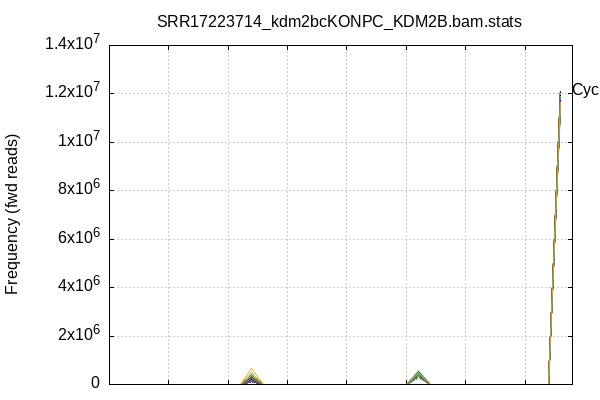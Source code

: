 
            set terminal png size 600,400 truecolor
            set output "SRR17223714_kdm2bcKONPC_KDM2B_stats/quals3.png"
            set grid xtics ytics y2tics back lc rgb "#cccccc"
            set multiplot
            
            set title "SRR17223714_kdm2bcKONPC_KDM2B.bam.stats" noenhanced
            set ylabel "Frequency (fwd reads)"
            set label "Cycle 6" at 38+1,12110121
            unset xlabel
            set xrange [0:39]
            set format x ""
            plot '-' using 1:2:3 with lines linecolor variable title ''
        1	0	1
2	0	1
3	0	1
4	0	1
5	0	1
6	0	1
7	0	1
8	0	1
9	0	1
10	0	1
11	0	1
12	248673	1
13	0	1
14	0	1
15	0	1
16	0	1
17	0	1
18	0	1
19	0	1
20	0	1
21	0	1
22	0	1
23	0	1
24	0	1
25	0	1
26	361104	1
27	0	1
28	0	1
29	0	1
30	0	1
31	0	1
32	0	1
33	0	1
34	0	1
35	0	1
36	0	1
37	0	1
38	11891565	1

1	0	2
2	0	2
3	2718	2
4	0	2
5	0	2
6	0	2
7	0	2
8	0	2
9	0	2
10	0	2
11	0	2
12	184450	2
13	0	2
14	0	2
15	0	2
16	0	2
17	0	2
18	0	2
19	0	2
20	0	2
21	0	2
22	0	2
23	0	2
24	0	2
25	0	2
26	344583	2
27	0	2
28	0	2
29	0	2
30	0	2
31	0	2
32	0	2
33	0	2
34	0	2
35	0	2
36	0	2
37	0	2
38	11969591	2

1	0	3
2	0	3
3	303	3
4	0	3
5	0	3
6	0	3
7	0	3
8	0	3
9	0	3
10	0	3
11	0	3
12	150950	3
13	0	3
14	0	3
15	0	3
16	0	3
17	0	3
18	0	3
19	0	3
20	0	3
21	0	3
22	0	3
23	0	3
24	0	3
25	0	3
26	314269	3
27	0	3
28	0	3
29	0	3
30	0	3
31	0	3
32	0	3
33	0	3
34	0	3
35	0	3
36	0	3
37	0	3
38	12035820	3

1	0	4
2	0	4
3	0	4
4	0	4
5	0	4
6	0	4
7	0	4
8	0	4
9	0	4
10	0	4
11	0	4
12	127390	4
13	0	4
14	0	4
15	0	4
16	0	4
17	0	4
18	0	4
19	0	4
20	0	4
21	0	4
22	0	4
23	0	4
24	0	4
25	0	4
26	292270	4
27	0	4
28	0	4
29	0	4
30	0	4
31	0	4
32	0	4
33	0	4
34	0	4
35	0	4
36	0	4
37	0	4
38	12081682	4

1	0	5
2	0	5
3	0	5
4	0	5
5	0	5
6	0	5
7	0	5
8	0	5
9	0	5
10	0	5
11	0	5
12	119816	5
13	0	5
14	0	5
15	0	5
16	0	5
17	0	5
18	0	5
19	0	5
20	0	5
21	0	5
22	0	5
23	0	5
24	0	5
25	0	5
26	284932	5
27	0	5
28	0	5
29	0	5
30	0	5
31	0	5
32	0	5
33	0	5
34	0	5
35	0	5
36	0	5
37	0	5
38	12096594	5

1	0	6
2	0	6
3	0	6
4	0	6
5	0	6
6	0	6
7	0	6
8	0	6
9	0	6
10	0	6
11	0	6
12	113065	6
13	0	6
14	0	6
15	0	6
16	0	6
17	0	6
18	0	6
19	0	6
20	0	6
21	0	6
22	0	6
23	0	6
24	0	6
25	0	6
26	278156	6
27	0	6
28	0	6
29	0	6
30	0	6
31	0	6
32	0	6
33	0	6
34	0	6
35	0	6
36	0	6
37	0	6
38	12110121	6

1	0	7
2	0	7
3	0	7
4	0	7
5	0	7
6	0	7
7	0	7
8	0	7
9	0	7
10	0	7
11	0	7
12	114398	7
13	0	7
14	0	7
15	0	7
16	0	7
17	0	7
18	0	7
19	0	7
20	0	7
21	0	7
22	0	7
23	0	7
24	0	7
25	0	7
26	289506	7
27	0	7
28	0	7
29	0	7
30	0	7
31	0	7
32	0	7
33	0	7
34	0	7
35	0	7
36	0	7
37	0	7
38	12097438	7

1	0	8
2	0	8
3	0	8
4	0	8
5	0	8
6	0	8
7	0	8
8	0	8
9	0	8
10	0	8
11	0	8
12	109638	8
13	0	8
14	0	8
15	0	8
16	0	8
17	0	8
18	0	8
19	0	8
20	0	8
21	0	8
22	0	8
23	0	8
24	0	8
25	0	8
26	285249	8
27	0	8
28	0	8
29	0	8
30	0	8
31	0	8
32	0	8
33	0	8
34	0	8
35	0	8
36	0	8
37	0	8
38	12106455	8

1	0	9
2	0	9
3	0	9
4	0	9
5	0	9
6	0	9
7	0	9
8	0	9
9	0	9
10	0	9
11	0	9
12	110765	9
13	0	9
14	0	9
15	0	9
16	0	9
17	0	9
18	0	9
19	0	9
20	0	9
21	0	9
22	0	9
23	0	9
24	0	9
25	0	9
26	285523	9
27	0	9
28	0	9
29	0	9
30	0	9
31	0	9
32	0	9
33	0	9
34	0	9
35	0	9
36	0	9
37	0	9
38	12105054	9

1	0	10
2	0	10
3	0	10
4	0	10
5	0	10
6	0	10
7	0	10
8	0	10
9	0	10
10	0	10
11	0	10
12	111445	10
13	0	10
14	0	10
15	0	10
16	0	10
17	0	10
18	0	10
19	0	10
20	0	10
21	0	10
22	0	10
23	0	10
24	0	10
25	0	10
26	297419	10
27	0	10
28	0	10
29	0	10
30	0	10
31	0	10
32	0	10
33	0	10
34	0	10
35	0	10
36	0	10
37	0	10
38	12092478	10

1	0	11
2	0	11
3	218	11
4	0	11
5	0	11
6	0	11
7	0	11
8	0	11
9	0	11
10	0	11
11	0	11
12	114092	11
13	0	11
14	0	11
15	0	11
16	0	11
17	0	11
18	0	11
19	0	11
20	0	11
21	0	11
22	0	11
23	0	11
24	0	11
25	0	11
26	294197	11
27	0	11
28	0	11
29	0	11
30	0	11
31	0	11
32	0	11
33	0	11
34	0	11
35	0	11
36	0	11
37	0	11
38	12092835	11

1	0	12
2	0	12
3	0	12
4	0	12
5	0	12
6	0	12
7	0	12
8	0	12
9	0	12
10	0	12
11	0	12
12	112125	12
13	0	12
14	0	12
15	0	12
16	0	12
17	0	12
18	0	12
19	0	12
20	0	12
21	0	12
22	0	12
23	0	12
24	0	12
25	0	12
26	292421	12
27	0	12
28	0	12
29	0	12
30	0	12
31	0	12
32	0	12
33	0	12
34	0	12
35	0	12
36	0	12
37	0	12
38	12096796	12

1	0	13
2	0	13
3	140	13
4	0	13
5	0	13
6	0	13
7	0	13
8	0	13
9	0	13
10	0	13
11	0	13
12	112944	13
13	0	13
14	0	13
15	0	13
16	0	13
17	0	13
18	0	13
19	0	13
20	0	13
21	0	13
22	0	13
23	0	13
24	0	13
25	0	13
26	295823	13
27	0	13
28	0	13
29	0	13
30	0	13
31	0	13
32	0	13
33	0	13
34	0	13
35	0	13
36	0	13
37	0	13
38	12092435	13

1	0	14
2	0	14
3	0	14
4	0	14
5	0	14
6	0	14
7	0	14
8	0	14
9	0	14
10	0	14
11	0	14
12	114549	14
13	0	14
14	0	14
15	0	14
16	0	14
17	0	14
18	0	14
19	0	14
20	0	14
21	0	14
22	0	14
23	0	14
24	0	14
25	0	14
26	301454	14
27	0	14
28	0	14
29	0	14
30	0	14
31	0	14
32	0	14
33	0	14
34	0	14
35	0	14
36	0	14
37	0	14
38	12085339	14

1	0	15
2	0	15
3	0	15
4	0	15
5	0	15
6	0	15
7	0	15
8	0	15
9	0	15
10	0	15
11	0	15
12	114255	15
13	0	15
14	0	15
15	0	15
16	0	15
17	0	15
18	0	15
19	0	15
20	0	15
21	0	15
22	0	15
23	0	15
24	0	15
25	0	15
26	301313	15
27	0	15
28	0	15
29	0	15
30	0	15
31	0	15
32	0	15
33	0	15
34	0	15
35	0	15
36	0	15
37	0	15
38	12085774	15

1	0	16
2	0	16
3	0	16
4	0	16
5	0	16
6	0	16
7	0	16
8	0	16
9	0	16
10	0	16
11	0	16
12	114353	16
13	0	16
14	0	16
15	0	16
16	0	16
17	0	16
18	0	16
19	0	16
20	0	16
21	0	16
22	0	16
23	0	16
24	0	16
25	0	16
26	299379	16
27	0	16
28	0	16
29	0	16
30	0	16
31	0	16
32	0	16
33	0	16
34	0	16
35	0	16
36	0	16
37	0	16
38	12087610	16

1	0	17
2	0	17
3	0	17
4	0	17
5	0	17
6	0	17
7	0	17
8	0	17
9	0	17
10	0	17
11	0	17
12	117578	17
13	0	17
14	0	17
15	0	17
16	0	17
17	0	17
18	0	17
19	0	17
20	0	17
21	0	17
22	0	17
23	0	17
24	0	17
25	0	17
26	301694	17
27	0	17
28	0	17
29	0	17
30	0	17
31	0	17
32	0	17
33	0	17
34	0	17
35	0	17
36	0	17
37	0	17
38	12082070	17

1	0	18
2	0	18
3	0	18
4	0	18
5	0	18
6	0	18
7	0	18
8	0	18
9	0	18
10	0	18
11	0	18
12	118719	18
13	0	18
14	0	18
15	0	18
16	0	18
17	0	18
18	0	18
19	0	18
20	0	18
21	0	18
22	0	18
23	0	18
24	0	18
25	0	18
26	306153	18
27	0	18
28	0	18
29	0	18
30	0	18
31	0	18
32	0	18
33	0	18
34	0	18
35	0	18
36	0	18
37	0	18
38	12076470	18

1	0	19
2	0	19
3	0	19
4	0	19
5	0	19
6	0	19
7	0	19
8	0	19
9	0	19
10	0	19
11	0	19
12	118224	19
13	0	19
14	0	19
15	0	19
16	0	19
17	0	19
18	0	19
19	0	19
20	0	19
21	0	19
22	0	19
23	0	19
24	0	19
25	0	19
26	304058	19
27	0	19
28	0	19
29	0	19
30	0	19
31	0	19
32	0	19
33	0	19
34	0	19
35	0	19
36	0	19
37	0	19
38	12079060	19

1	0	20
2	0	20
3	0	20
4	0	20
5	0	20
6	0	20
7	0	20
8	0	20
9	0	20
10	0	20
11	0	20
12	126728	20
13	0	20
14	0	20
15	0	20
16	0	20
17	0	20
18	0	20
19	0	20
20	0	20
21	0	20
22	0	20
23	0	20
24	0	20
25	0	20
26	318677	20
27	0	20
28	0	20
29	0	20
30	0	20
31	0	20
32	0	20
33	0	20
34	0	20
35	0	20
36	0	20
37	0	20
38	12055937	20

1	0	21
2	0	21
3	0	21
4	0	21
5	0	21
6	0	21
7	0	21
8	0	21
9	0	21
10	0	21
11	0	21
12	121364	21
13	0	21
14	0	21
15	0	21
16	0	21
17	0	21
18	0	21
19	0	21
20	0	21
21	0	21
22	0	21
23	0	21
24	0	21
25	0	21
26	307402	21
27	0	21
28	0	21
29	0	21
30	0	21
31	0	21
32	0	21
33	0	21
34	0	21
35	0	21
36	0	21
37	0	21
38	12072576	21

1	0	22
2	0	22
3	0	22
4	0	22
5	0	22
6	0	22
7	0	22
8	0	22
9	0	22
10	0	22
11	0	22
12	127776	22
13	0	22
14	0	22
15	0	22
16	0	22
17	0	22
18	0	22
19	0	22
20	0	22
21	0	22
22	0	22
23	0	22
24	0	22
25	0	22
26	321160	22
27	0	22
28	0	22
29	0	22
30	0	22
31	0	22
32	0	22
33	0	22
34	0	22
35	0	22
36	0	22
37	0	22
38	12052406	22

1	0	23
2	0	23
3	0	23
4	0	23
5	0	23
6	0	23
7	0	23
8	0	23
9	0	23
10	0	23
11	0	23
12	127483	23
13	0	23
14	0	23
15	0	23
16	0	23
17	0	23
18	0	23
19	0	23
20	0	23
21	0	23
22	0	23
23	0	23
24	0	23
25	0	23
26	319034	23
27	0	23
28	0	23
29	0	23
30	0	23
31	0	23
32	0	23
33	0	23
34	0	23
35	0	23
36	0	23
37	0	23
38	12054825	23

1	0	24
2	0	24
3	0	24
4	0	24
5	0	24
6	0	24
7	0	24
8	0	24
9	0	24
10	0	24
11	0	24
12	132637	24
13	0	24
14	0	24
15	0	24
16	0	24
17	0	24
18	0	24
19	0	24
20	0	24
21	0	24
22	0	24
23	0	24
24	0	24
25	0	24
26	326739	24
27	0	24
28	0	24
29	0	24
30	0	24
31	0	24
32	0	24
33	0	24
34	0	24
35	0	24
36	0	24
37	0	24
38	12041966	24

1	0	25
2	0	25
3	0	25
4	0	25
5	0	25
6	0	25
7	0	25
8	0	25
9	0	25
10	0	25
11	0	25
12	136924	25
13	0	25
14	0	25
15	0	25
16	0	25
17	0	25
18	0	25
19	0	25
20	0	25
21	0	25
22	0	25
23	0	25
24	0	25
25	0	25
26	331984	25
27	0	25
28	0	25
29	0	25
30	0	25
31	0	25
32	0	25
33	0	25
34	0	25
35	0	25
36	0	25
37	0	25
38	12032434	25

1	0	26
2	0	26
3	0	26
4	0	26
5	0	26
6	0	26
7	0	26
8	0	26
9	0	26
10	0	26
11	0	26
12	151400	26
13	0	26
14	0	26
15	0	26
16	0	26
17	0	26
18	0	26
19	0	26
20	0	26
21	0	26
22	0	26
23	0	26
24	0	26
25	0	26
26	328867	26
27	0	26
28	0	26
29	0	26
30	0	26
31	0	26
32	0	26
33	0	26
34	0	26
35	0	26
36	0	26
37	0	26
38	12021075	26

1	0	27
2	0	27
3	0	27
4	0	27
5	0	27
6	0	27
7	0	27
8	0	27
9	0	27
10	0	27
11	0	27
12	154555	27
13	0	27
14	0	27
15	0	27
16	0	27
17	0	27
18	0	27
19	0	27
20	0	27
21	0	27
22	0	27
23	0	27
24	0	27
25	0	27
26	332394	27
27	0	27
28	0	27
29	0	27
30	0	27
31	0	27
32	0	27
33	0	27
34	0	27
35	0	27
36	0	27
37	0	27
38	12014393	27

1	0	28
2	0	28
3	0	28
4	0	28
5	0	28
6	0	28
7	0	28
8	0	28
9	0	28
10	0	28
11	0	28
12	154826	28
13	0	28
14	0	28
15	0	28
16	0	28
17	0	28
18	0	28
19	0	28
20	0	28
21	0	28
22	0	28
23	0	28
24	0	28
25	0	28
26	329053	28
27	0	28
28	0	28
29	0	28
30	0	28
31	0	28
32	0	28
33	0	28
34	0	28
35	0	28
36	0	28
37	0	28
38	12017463	28

1	0	29
2	0	29
3	0	29
4	0	29
5	0	29
6	0	29
7	0	29
8	0	29
9	0	29
10	0	29
11	0	29
12	159287	29
13	0	29
14	0	29
15	0	29
16	0	29
17	0	29
18	0	29
19	0	29
20	0	29
21	0	29
22	0	29
23	0	29
24	0	29
25	0	29
26	332170	29
27	0	29
28	0	29
29	0	29
30	0	29
31	0	29
32	0	29
33	0	29
34	0	29
35	0	29
36	0	29
37	0	29
38	12009885	29

1	0	30
2	0	30
3	0	30
4	0	30
5	0	30
6	0	30
7	0	30
8	0	30
9	0	30
10	0	30
11	0	30
12	166504	30
13	0	30
14	0	30
15	0	30
16	0	30
17	0	30
18	0	30
19	0	30
20	0	30
21	0	30
22	0	30
23	0	30
24	0	30
25	0	30
26	342030	30
27	0	30
28	0	30
29	0	30
30	0	30
31	0	30
32	0	30
33	0	30
34	0	30
35	0	30
36	0	30
37	0	30
38	11992808	30

1	0	31
2	0	31
3	0	31
4	0	31
5	0	31
6	0	31
7	0	31
8	0	31
9	0	31
10	0	31
11	0	31
12	166073	31
13	0	31
14	0	31
15	0	31
16	0	31
17	0	31
18	0	31
19	0	31
20	0	31
21	0	31
22	0	31
23	0	31
24	0	31
25	0	31
26	341522	31
27	0	31
28	0	31
29	0	31
30	0	31
31	0	31
32	0	31
33	0	31
34	0	31
35	0	31
36	0	31
37	0	31
38	11993747	31

1	0	32
2	0	32
3	0	32
4	0	32
5	0	32
6	0	32
7	0	32
8	0	32
9	0	32
10	0	32
11	0	32
12	168149	32
13	0	32
14	0	32
15	0	32
16	0	32
17	0	32
18	0	32
19	0	32
20	0	32
21	0	32
22	0	32
23	0	32
24	0	32
25	0	32
26	344386	32
27	0	32
28	0	32
29	0	32
30	0	32
31	0	32
32	0	32
33	0	32
34	0	32
35	0	32
36	0	32
37	0	32
38	11988807	32

1	0	33
2	0	33
3	0	33
4	0	33
5	0	33
6	0	33
7	0	33
8	0	33
9	0	33
10	0	33
11	0	33
12	171591	33
13	0	33
14	0	33
15	0	33
16	0	33
17	0	33
18	0	33
19	0	33
20	0	33
21	0	33
22	0	33
23	0	33
24	0	33
25	0	33
26	342429	33
27	0	33
28	0	33
29	0	33
30	0	33
31	0	33
32	0	33
33	0	33
34	0	33
35	0	33
36	0	33
37	0	33
38	11987322	33

1	0	34
2	0	34
3	0	34
4	0	34
5	0	34
6	0	34
7	0	34
8	0	34
9	0	34
10	0	34
11	0	34
12	175137	34
13	0	34
14	0	34
15	0	34
16	0	34
17	0	34
18	0	34
19	0	34
20	0	34
21	0	34
22	0	34
23	0	34
24	0	34
25	0	34
26	347714	34
27	0	34
28	0	34
29	0	34
30	0	34
31	0	34
32	0	34
33	0	34
34	0	34
35	0	34
36	0	34
37	0	34
38	11978491	34

1	0	35
2	0	35
3	0	35
4	0	35
5	0	35
6	0	35
7	0	35
8	0	35
9	0	35
10	0	35
11	0	35
12	178488	35
13	0	35
14	0	35
15	0	35
16	0	35
17	0	35
18	0	35
19	0	35
20	0	35
21	0	35
22	0	35
23	0	35
24	0	35
25	0	35
26	345862	35
27	0	35
28	0	35
29	0	35
30	0	35
31	0	35
32	0	35
33	0	35
34	0	35
35	0	35
36	0	35
37	0	35
38	11976992	35

1	0	36
2	0	36
3	0	36
4	0	36
5	0	36
6	0	36
7	0	36
8	0	36
9	0	36
10	0	36
11	0	36
12	195474	36
13	0	36
14	0	36
15	0	36
16	0	36
17	0	36
18	0	36
19	0	36
20	0	36
21	0	36
22	0	36
23	0	36
24	0	36
25	0	36
26	386460	36
27	0	36
28	0	36
29	0	36
30	0	36
31	0	36
32	0	36
33	0	36
34	0	36
35	0	36
36	0	36
37	0	36
38	11919408	36

1	0	37
2	0	37
3	0	37
4	0	37
5	0	37
6	0	37
7	0	37
8	0	37
9	0	37
10	0	37
11	0	37
12	191558	37
13	0	37
14	0	37
15	0	37
16	0	37
17	0	37
18	0	37
19	0	37
20	0	37
21	0	37
22	0	37
23	0	37
24	0	37
25	0	37
26	361703	37
27	0	37
28	0	37
29	0	37
30	0	37
31	0	37
32	0	37
33	0	37
34	0	37
35	0	37
36	0	37
37	0	37
38	11948081	37

1	0	38
2	0	38
3	0	38
4	0	38
5	0	38
6	0	38
7	0	38
8	0	38
9	0	38
10	0	38
11	0	38
12	201986	38
13	0	38
14	0	38
15	0	38
16	0	38
17	0	38
18	0	38
19	0	38
20	0	38
21	0	38
22	0	38
23	0	38
24	0	38
25	0	38
26	378555	38
27	0	38
28	0	38
29	0	38
30	0	38
31	0	38
32	0	38
33	0	38
34	0	38
35	0	38
36	0	38
37	0	38
38	11920801	38

1	0	39
2	0	39
3	11	39
4	0	39
5	0	39
6	0	39
7	0	39
8	0	39
9	0	39
10	0	39
11	0	39
12	195074	39
13	0	39
14	0	39
15	0	39
16	0	39
17	0	39
18	0	39
19	0	39
20	0	39
21	0	39
22	0	39
23	0	39
24	0	39
25	0	39
26	360171	39
27	0	39
28	0	39
29	0	39
30	0	39
31	0	39
32	0	39
33	0	39
34	0	39
35	0	39
36	0	39
37	0	39
38	11946086	39

1	0	40
2	0	40
3	0	40
4	0	40
5	0	40
6	0	40
7	0	40
8	0	40
9	0	40
10	0	40
11	0	40
12	196817	40
13	0	40
14	0	40
15	0	40
16	0	40
17	0	40
18	0	40
19	0	40
20	0	40
21	0	40
22	0	40
23	0	40
24	0	40
25	0	40
26	373421	40
27	0	40
28	0	40
29	0	40
30	0	40
31	0	40
32	0	40
33	0	40
34	0	40
35	0	40
36	0	40
37	0	40
38	11931104	40

1	0	41
2	0	41
3	4	41
4	0	41
5	0	41
6	0	41
7	0	41
8	0	41
9	0	41
10	0	41
11	0	41
12	215578	41
13	0	41
14	0	41
15	0	41
16	0	41
17	0	41
18	0	41
19	0	41
20	0	41
21	0	41
22	0	41
23	0	41
24	0	41
25	0	41
26	397681	41
27	0	41
28	0	41
29	0	41
30	0	41
31	0	41
32	0	41
33	0	41
34	0	41
35	0	41
36	0	41
37	0	41
38	11888079	41

1	0	42
2	0	42
3	0	42
4	0	42
5	0	42
6	0	42
7	0	42
8	0	42
9	0	42
10	0	42
11	0	42
12	214536	42
13	0	42
14	0	42
15	0	42
16	0	42
17	0	42
18	0	42
19	0	42
20	0	42
21	0	42
22	0	42
23	0	42
24	0	42
25	0	42
26	378483	42
27	0	42
28	0	42
29	0	42
30	0	42
31	0	42
32	0	42
33	0	42
34	0	42
35	0	42
36	0	42
37	0	42
38	11908323	42

1	0	43
2	0	43
3	0	43
4	0	43
5	0	43
6	0	43
7	0	43
8	0	43
9	0	43
10	0	43
11	0	43
12	500389	43
13	0	43
14	0	43
15	0	43
16	0	43
17	0	43
18	0	43
19	0	43
20	0	43
21	0	43
22	0	43
23	0	43
24	0	43
25	0	43
26	442832	43
27	0	43
28	0	43
29	0	43
30	0	43
31	0	43
32	0	43
33	0	43
34	0	43
35	0	43
36	0	43
37	0	43
38	11558121	43

1	0	44
2	0	44
3	0	44
4	0	44
5	0	44
6	0	44
7	0	44
8	0	44
9	0	44
10	0	44
11	0	44
12	272777	44
13	0	44
14	0	44
15	0	44
16	0	44
17	0	44
18	0	44
19	0	44
20	0	44
21	0	44
22	0	44
23	0	44
24	0	44
25	0	44
26	478046	44
27	0	44
28	0	44
29	0	44
30	0	44
31	0	44
32	0	44
33	0	44
34	0	44
35	0	44
36	0	44
37	0	44
38	11750519	44

1	0	45
2	0	45
3	10	45
4	0	45
5	0	45
6	0	45
7	0	45
8	0	45
9	0	45
10	0	45
11	0	45
12	217638	45
13	0	45
14	0	45
15	0	45
16	0	45
17	0	45
18	0	45
19	0	45
20	0	45
21	0	45
22	0	45
23	0	45
24	0	45
25	0	45
26	378279	45
27	0	45
28	0	45
29	0	45
30	0	45
31	0	45
32	0	45
33	0	45
34	0	45
35	0	45
36	0	45
37	0	45
38	11905415	45

1	0	46
2	0	46
3	0	46
4	0	46
5	0	46
6	0	46
7	0	46
8	0	46
9	0	46
10	0	46
11	0	46
12	238833	46
13	0	46
14	0	46
15	0	46
16	0	46
17	0	46
18	0	46
19	0	46
20	0	46
21	0	46
22	0	46
23	0	46
24	0	46
25	0	46
26	410205	46
27	0	46
28	0	46
29	0	46
30	0	46
31	0	46
32	0	46
33	0	46
34	0	46
35	0	46
36	0	46
37	0	46
38	11852304	46

1	0	47
2	0	47
3	0	47
4	0	47
5	0	47
6	0	47
7	0	47
8	0	47
9	0	47
10	0	47
11	0	47
12	235970	47
13	0	47
14	0	47
15	0	47
16	0	47
17	0	47
18	0	47
19	0	47
20	0	47
21	0	47
22	0	47
23	0	47
24	0	47
25	0	47
26	425465	47
27	0	47
28	0	47
29	0	47
30	0	47
31	0	47
32	0	47
33	0	47
34	0	47
35	0	47
36	0	47
37	0	47
38	11839907	47

1	0	48
2	0	48
3	0	48
4	0	48
5	0	48
6	0	48
7	0	48
8	0	48
9	0	48
10	0	48
11	0	48
12	219863	48
13	0	48
14	0	48
15	0	48
16	0	48
17	0	48
18	0	48
19	0	48
20	0	48
21	0	48
22	0	48
23	0	48
24	0	48
25	0	48
26	381563	48
27	0	48
28	0	48
29	0	48
30	0	48
31	0	48
32	0	48
33	0	48
34	0	48
35	0	48
36	0	48
37	0	48
38	11899916	48

1	0	49
2	0	49
3	0	49
4	0	49
5	0	49
6	0	49
7	0	49
8	0	49
9	0	49
10	0	49
11	0	49
12	232066	49
13	0	49
14	0	49
15	0	49
16	0	49
17	0	49
18	0	49
19	0	49
20	0	49
21	0	49
22	0	49
23	0	49
24	0	49
25	0	49
26	396727	49
27	0	49
28	0	49
29	0	49
30	0	49
31	0	49
32	0	49
33	0	49
34	0	49
35	0	49
36	0	49
37	0	49
38	11872549	49

1	0	50
2	0	50
3	0	50
4	0	50
5	0	50
6	0	50
7	0	50
8	0	50
9	0	50
10	0	50
11	0	50
12	232352	50
13	0	50
14	0	50
15	0	50
16	0	50
17	0	50
18	0	50
19	0	50
20	0	50
21	0	50
22	0	50
23	0	50
24	0	50
25	0	50
26	402075	50
27	0	50
28	0	50
29	0	50
30	0	50
31	0	50
32	0	50
33	0	50
34	0	50
35	0	50
36	0	50
37	0	50
38	11866915	50

1	0	51
2	0	51
3	0	51
4	0	51
5	0	51
6	0	51
7	0	51
8	0	51
9	0	51
10	0	51
11	0	51
12	233350	51
13	0	51
14	0	51
15	0	51
16	0	51
17	0	51
18	0	51
19	0	51
20	0	51
21	0	51
22	0	51
23	0	51
24	0	51
25	0	51
26	393984	51
27	0	51
28	0	51
29	0	51
30	0	51
31	0	51
32	0	51
33	0	51
34	0	51
35	0	51
36	0	51
37	0	51
38	11874008	51

1	0	52
2	0	52
3	0	52
4	0	52
5	0	52
6	0	52
7	0	52
8	0	52
9	0	52
10	0	52
11	0	52
12	231330	52
13	0	52
14	0	52
15	0	52
16	0	52
17	0	52
18	0	52
19	0	52
20	0	52
21	0	52
22	0	52
23	0	52
24	0	52
25	0	52
26	379564	52
27	0	52
28	0	52
29	0	52
30	0	52
31	0	52
32	0	52
33	0	52
34	0	52
35	0	52
36	0	52
37	0	52
38	11890448	52

1	0	53
2	0	53
3	0	53
4	0	53
5	0	53
6	0	53
7	0	53
8	0	53
9	0	53
10	0	53
11	0	53
12	270189	53
13	0	53
14	0	53
15	0	53
16	0	53
17	0	53
18	0	53
19	0	53
20	0	53
21	0	53
22	0	53
23	0	53
24	0	53
25	0	53
26	436308	53
27	0	53
28	0	53
29	0	53
30	0	53
31	0	53
32	0	53
33	0	53
34	0	53
35	0	53
36	0	53
37	0	53
38	11794845	53

1	0	54
2	0	54
3	0	54
4	0	54
5	0	54
6	0	54
7	0	54
8	0	54
9	0	54
10	0	54
11	0	54
12	247181	54
13	0	54
14	0	54
15	0	54
16	0	54
17	0	54
18	0	54
19	0	54
20	0	54
21	0	54
22	0	54
23	0	54
24	0	54
25	0	54
26	418389	54
27	0	54
28	0	54
29	0	54
30	0	54
31	0	54
32	0	54
33	0	54
34	0	54
35	0	54
36	0	54
37	0	54
38	11835772	54

1	0	55
2	0	55
3	0	55
4	0	55
5	0	55
6	0	55
7	0	55
8	0	55
9	0	55
10	0	55
11	0	55
12	295268	55
13	0	55
14	0	55
15	0	55
16	0	55
17	0	55
18	0	55
19	0	55
20	0	55
21	0	55
22	0	55
23	0	55
24	0	55
25	0	55
26	468692	55
27	0	55
28	0	55
29	0	55
30	0	55
31	0	55
32	0	55
33	0	55
34	0	55
35	0	55
36	0	55
37	0	55
38	11737382	55

1	0	56
2	0	56
3	0	56
4	0	56
5	0	56
6	0	56
7	0	56
8	0	56
9	0	56
10	0	56
11	0	56
12	297705	56
13	0	56
14	0	56
15	0	56
16	0	56
17	0	56
18	0	56
19	0	56
20	0	56
21	0	56
22	0	56
23	0	56
24	0	56
25	0	56
26	463255	56
27	0	56
28	0	56
29	0	56
30	0	56
31	0	56
32	0	56
33	0	56
34	0	56
35	0	56
36	0	56
37	0	56
38	11740382	56

1	0	57
2	0	57
3	0	57
4	0	57
5	0	57
6	0	57
7	0	57
8	0	57
9	0	57
10	0	57
11	0	57
12	293872	57
13	0	57
14	0	57
15	0	57
16	0	57
17	0	57
18	0	57
19	0	57
20	0	57
21	0	57
22	0	57
23	0	57
24	0	57
25	0	57
26	496471	57
27	0	57
28	0	57
29	0	57
30	0	57
31	0	57
32	0	57
33	0	57
34	0	57
35	0	57
36	0	57
37	0	57
38	11710999	57

1	0	58
2	0	58
3	0	58
4	0	58
5	0	58
6	0	58
7	0	58
8	0	58
9	0	58
10	0	58
11	0	58
12	365318	58
13	0	58
14	0	58
15	0	58
16	0	58
17	0	58
18	0	58
19	0	58
20	0	58
21	0	58
22	0	58
23	0	58
24	0	58
25	0	58
26	518546	58
27	0	58
28	0	58
29	0	58
30	0	58
31	0	58
32	0	58
33	0	58
34	0	58
35	0	58
36	0	58
37	0	58
38	11617478	58

1	0	59
2	0	59
3	0	59
4	0	59
5	0	59
6	0	59
7	0	59
8	0	59
9	0	59
10	0	59
11	0	59
12	271841	59
13	0	59
14	0	59
15	0	59
16	0	59
17	0	59
18	0	59
19	0	59
20	0	59
21	0	59
22	0	59
23	0	59
24	0	59
25	0	59
26	412958	59
27	0	59
28	0	59
29	0	59
30	0	59
31	0	59
32	0	59
33	0	59
34	0	59
35	0	59
36	0	59
37	0	59
38	11816543	59

1	0	60
2	0	60
3	0	60
4	0	60
5	0	60
6	0	60
7	0	60
8	0	60
9	0	60
10	0	60
11	0	60
12	288245	60
13	0	60
14	0	60
15	0	60
16	0	60
17	0	60
18	0	60
19	0	60
20	0	60
21	0	60
22	0	60
23	0	60
24	0	60
25	0	60
26	472213	60
27	0	60
28	0	60
29	0	60
30	0	60
31	0	60
32	0	60
33	0	60
34	0	60
35	0	60
36	0	60
37	0	60
38	11740884	60

1	0	61
2	0	61
3	747	61
4	0	61
5	0	61
6	0	61
7	0	61
8	0	61
9	0	61
10	0	61
11	0	61
12	364318	61
13	0	61
14	0	61
15	0	61
16	0	61
17	0	61
18	0	61
19	0	61
20	0	61
21	0	61
22	0	61
23	0	61
24	0	61
25	0	61
26	507364	61
27	0	61
28	0	61
29	0	61
30	0	61
31	0	61
32	0	61
33	0	61
34	0	61
35	0	61
36	0	61
37	0	61
38	11628913	61

1	0	62
2	0	62
3	0	62
4	0	62
5	0	62
6	0	62
7	0	62
8	0	62
9	0	62
10	0	62
11	0	62
12	331379	62
13	0	62
14	0	62
15	0	62
16	0	62
17	0	62
18	0	62
19	0	62
20	0	62
21	0	62
22	0	62
23	0	62
24	0	62
25	0	62
26	474968	62
27	0	62
28	0	62
29	0	62
30	0	62
31	0	62
32	0	62
33	0	62
34	0	62
35	0	62
36	0	62
37	0	62
38	11694995	62

1	0	63
2	0	63
3	0	63
4	0	63
5	0	63
6	0	63
7	0	63
8	0	63
9	0	63
10	0	63
11	0	63
12	284411	63
13	0	63
14	0	63
15	0	63
16	0	63
17	0	63
18	0	63
19	0	63
20	0	63
21	0	63
22	0	63
23	0	63
24	0	63
25	0	63
26	427397	63
27	0	63
28	0	63
29	0	63
30	0	63
31	0	63
32	0	63
33	0	63
34	0	63
35	0	63
36	0	63
37	0	63
38	11789534	63

1	0	64
2	0	64
3	0	64
4	0	64
5	0	64
6	0	64
7	0	64
8	0	64
9	0	64
10	0	64
11	0	64
12	348480	64
13	0	64
14	0	64
15	0	64
16	0	64
17	0	64
18	0	64
19	0	64
20	0	64
21	0	64
22	0	64
23	0	64
24	0	64
25	0	64
26	523838	64
27	0	64
28	0	64
29	0	64
30	0	64
31	0	64
32	0	64
33	0	64
34	0	64
35	0	64
36	0	64
37	0	64
38	11629024	64

1	0	65
2	0	65
3	147	65
4	0	65
5	0	65
6	0	65
7	0	65
8	0	65
9	0	65
10	0	65
11	0	65
12	310403	65
13	0	65
14	0	65
15	0	65
16	0	65
17	0	65
18	0	65
19	0	65
20	0	65
21	0	65
22	0	65
23	0	65
24	0	65
25	0	65
26	494224	65
27	0	65
28	0	65
29	0	65
30	0	65
31	0	65
32	0	65
33	0	65
34	0	65
35	0	65
36	0	65
37	0	65
38	11696568	65

1	0	66
2	0	66
3	0	66
4	0	66
5	0	66
6	0	66
7	0	66
8	0	66
9	0	66
10	0	66
11	0	66
12	360792	66
13	0	66
14	0	66
15	0	66
16	0	66
17	0	66
18	0	66
19	0	66
20	0	66
21	0	66
22	0	66
23	0	66
24	0	66
25	0	66
26	545795	66
27	0	66
28	0	66
29	0	66
30	0	66
31	0	66
32	0	66
33	0	66
34	0	66
35	0	66
36	0	66
37	0	66
38	11594755	66

1	0	67
2	0	67
3	0	67
4	0	67
5	0	67
6	0	67
7	0	67
8	0	67
9	0	67
10	0	67
11	0	67
12	413150	67
13	0	67
14	0	67
15	0	67
16	0	67
17	0	67
18	0	67
19	0	67
20	0	67
21	0	67
22	0	67
23	0	67
24	0	67
25	0	67
26	566793	67
27	0	67
28	0	67
29	0	67
30	0	67
31	0	67
32	0	67
33	0	67
34	0	67
35	0	67
36	0	67
37	0	67
38	11521399	67

1	0	68
2	0	68
3	0	68
4	0	68
5	0	68
6	0	68
7	0	68
8	0	68
9	0	68
10	0	68
11	0	68
12	676032	68
13	0	68
14	0	68
15	0	68
16	0	68
17	0	68
18	0	68
19	0	68
20	0	68
21	0	68
22	0	68
23	0	68
24	0	68
25	0	68
26	459962	68
27	0	68
28	0	68
29	0	68
30	0	68
31	0	68
32	0	68
33	0	68
34	0	68
35	0	68
36	0	68
37	0	68
38	11365348	68

1	0	69
2	0	69
3	310	69
4	0	69
5	0	69
6	0	69
7	0	69
8	0	69
9	0	69
10	0	69
11	0	69
12	469783	69
13	0	69
14	0	69
15	0	69
16	0	69
17	0	69
18	0	69
19	0	69
20	0	69
21	0	69
22	0	69
23	0	69
24	0	69
25	0	69
26	595567	69
27	0	69
28	0	69
29	0	69
30	0	69
31	0	69
32	0	69
33	0	69
34	0	69
35	0	69
36	0	69
37	0	69
38	11435682	69

1	0	70
2	0	70
3	0	70
4	0	70
5	0	70
6	0	70
7	0	70
8	0	70
9	0	70
10	0	70
11	0	70
12	329290	70
13	0	70
14	0	70
15	0	70
16	0	70
17	0	70
18	0	70
19	0	70
20	0	70
21	0	70
22	0	70
23	0	70
24	0	70
25	0	70
26	549464	70
27	0	70
28	0	70
29	0	70
30	0	70
31	0	70
32	0	70
33	0	70
34	0	70
35	0	70
36	0	70
37	0	70
38	11622588	70

1	0	71
2	0	71
3	0	71
4	0	71
5	0	71
6	0	71
7	0	71
8	0	71
9	0	71
10	0	71
11	0	71
12	302040	71
13	0	71
14	0	71
15	0	71
16	0	71
17	0	71
18	0	71
19	0	71
20	0	71
21	0	71
22	0	71
23	0	71
24	0	71
25	0	71
26	479266	71
27	0	71
28	0	71
29	0	71
30	0	71
31	0	71
32	0	71
33	0	71
34	0	71
35	0	71
36	0	71
37	0	71
38	11720036	71

1	0	72
2	0	72
3	0	72
4	0	72
5	0	72
6	0	72
7	0	72
8	0	72
9	0	72
10	0	72
11	0	72
12	295280	72
13	0	72
14	0	72
15	0	72
16	0	72
17	0	72
18	0	72
19	0	72
20	0	72
21	0	72
22	0	72
23	0	72
24	0	72
25	0	72
26	445599	72
27	0	72
28	0	72
29	0	72
30	0	72
31	0	72
32	0	72
33	0	72
34	0	72
35	0	72
36	0	72
37	0	72
38	11760463	72

1	0	73
2	0	73
3	0	73
4	0	73
5	0	73
6	0	73
7	0	73
8	0	73
9	0	73
10	0	73
11	0	73
12	296674	73
13	0	73
14	0	73
15	0	73
16	0	73
17	0	73
18	0	73
19	0	73
20	0	73
21	0	73
22	0	73
23	0	73
24	0	73
25	0	73
26	433059	73
27	0	73
28	0	73
29	0	73
30	0	73
31	0	73
32	0	73
33	0	73
34	0	73
35	0	73
36	0	73
37	0	73
38	11771609	73

1	0	74
2	0	74
3	0	74
4	0	74
5	0	74
6	0	74
7	0	74
8	0	74
9	0	74
10	0	74
11	0	74
12	292521	74
13	0	74
14	0	74
15	0	74
16	0	74
17	0	74
18	0	74
19	0	74
20	0	74
21	0	74
22	0	74
23	0	74
24	0	74
25	0	74
26	421238	74
27	0	74
28	0	74
29	0	74
30	0	74
31	0	74
32	0	74
33	0	74
34	0	74
35	0	74
36	0	74
37	0	74
38	11787583	74

1	0	75
2	0	75
3	0	75
4	0	75
5	0	75
6	0	75
7	0	75
8	0	75
9	0	75
10	0	75
11	0	75
12	299468	75
13	0	75
14	0	75
15	0	75
16	0	75
17	0	75
18	0	75
19	0	75
20	0	75
21	0	75
22	0	75
23	0	75
24	0	75
25	0	75
26	427930	75
27	0	75
28	0	75
29	0	75
30	0	75
31	0	75
32	0	75
33	0	75
34	0	75
35	0	75
36	0	75
37	0	75
38	11773944	75

1	0	76
2	0	76
3	0	76
4	0	76
5	0	76
6	0	76
7	0	76
8	0	76
9	0	76
10	0	76
11	0	76
12	303910	76
13	0	76
14	0	76
15	0	76
16	0	76
17	0	76
18	0	76
19	0	76
20	0	76
21	0	76
22	0	76
23	0	76
24	0	76
25	0	76
26	432836	76
27	0	76
28	0	76
29	0	76
30	0	76
31	0	76
32	0	76
33	0	76
34	0	76
35	0	76
36	0	76
37	0	76
38	11764596	76

1	0	77
2	0	77
3	0	77
4	0	77
5	0	77
6	0	77
7	0	77
8	0	77
9	0	77
10	0	77
11	0	77
12	305445	77
13	0	77
14	0	77
15	0	77
16	0	77
17	0	77
18	0	77
19	0	77
20	0	77
21	0	77
22	0	77
23	0	77
24	0	77
25	0	77
26	431049	77
27	0	77
28	0	77
29	0	77
30	0	77
31	0	77
32	0	77
33	0	77
34	0	77
35	0	77
36	0	77
37	0	77
38	11764848	77

1	0	78
2	0	78
3	0	78
4	0	78
5	0	78
6	0	78
7	0	78
8	0	78
9	0	78
10	0	78
11	0	78
12	307073	78
13	0	78
14	0	78
15	0	78
16	0	78
17	0	78
18	0	78
19	0	78
20	0	78
21	0	78
22	0	78
23	0	78
24	0	78
25	0	78
26	430334	78
27	0	78
28	0	78
29	0	78
30	0	78
31	0	78
32	0	78
33	0	78
34	0	78
35	0	78
36	0	78
37	0	78
38	11763935	78

1	0	79
2	0	79
3	92	79
4	0	79
5	0	79
6	0	79
7	0	79
8	0	79
9	0	79
10	0	79
11	0	79
12	306993	79
13	0	79
14	0	79
15	0	79
16	0	79
17	0	79
18	0	79
19	0	79
20	0	79
21	0	79
22	0	79
23	0	79
24	0	79
25	0	79
26	425307	79
27	0	79
28	0	79
29	0	79
30	0	79
31	0	79
32	0	79
33	0	79
34	0	79
35	0	79
36	0	79
37	0	79
38	11768950	79

1	0	80
2	0	80
3	0	80
4	0	80
5	0	80
6	0	80
7	0	80
8	0	80
9	0	80
10	0	80
11	0	80
12	313600	80
13	0	80
14	0	80
15	0	80
16	0	80
17	0	80
18	0	80
19	0	80
20	0	80
21	0	80
22	0	80
23	0	80
24	0	80
25	0	80
26	433246	80
27	0	80
28	0	80
29	0	80
30	0	80
31	0	80
32	0	80
33	0	80
34	0	80
35	0	80
36	0	80
37	0	80
38	11754496	80

1	0	81
2	0	81
3	0	81
4	0	81
5	0	81
6	0	81
7	0	81
8	0	81
9	0	81
10	0	81
11	0	81
12	318806	81
13	0	81
14	0	81
15	0	81
16	0	81
17	0	81
18	0	81
19	0	81
20	0	81
21	0	81
22	0	81
23	0	81
24	0	81
25	0	81
26	437988	81
27	0	81
28	0	81
29	0	81
30	0	81
31	0	81
32	0	81
33	0	81
34	0	81
35	0	81
36	0	81
37	0	81
38	11744548	81

1	0	82
2	0	82
3	0	82
4	0	82
5	0	82
6	0	82
7	0	82
8	0	82
9	0	82
10	0	82
11	0	82
12	317482	82
13	0	82
14	0	82
15	0	82
16	0	82
17	0	82
18	0	82
19	0	82
20	0	82
21	0	82
22	0	82
23	0	82
24	0	82
25	0	82
26	433046	82
27	0	82
28	0	82
29	0	82
30	0	82
31	0	82
32	0	82
33	0	82
34	0	82
35	0	82
36	0	82
37	0	82
38	11750814	82

1	0	83
2	0	83
3	74	83
4	0	83
5	0	83
6	0	83
7	0	83
8	0	83
9	0	83
10	0	83
11	0	83
12	320778	83
13	0	83
14	0	83
15	0	83
16	0	83
17	0	83
18	0	83
19	0	83
20	0	83
21	0	83
22	0	83
23	0	83
24	0	83
25	0	83
26	437022	83
27	0	83
28	0	83
29	0	83
30	0	83
31	0	83
32	0	83
33	0	83
34	0	83
35	0	83
36	0	83
37	0	83
38	11743468	83

1	0	84
2	0	84
3	0	84
4	0	84
5	0	84
6	0	84
7	0	84
8	0	84
9	0	84
10	0	84
11	0	84
12	326857	84
13	0	84
14	0	84
15	0	84
16	0	84
17	0	84
18	0	84
19	0	84
20	0	84
21	0	84
22	0	84
23	0	84
24	0	84
25	0	84
26	443092	84
27	0	84
28	0	84
29	0	84
30	0	84
31	0	84
32	0	84
33	0	84
34	0	84
35	0	84
36	0	84
37	0	84
38	11731393	84

1	0	85
2	0	85
3	0	85
4	0	85
5	0	85
6	0	85
7	0	85
8	0	85
9	0	85
10	0	85
11	0	85
12	331711	85
13	0	85
14	0	85
15	0	85
16	0	85
17	0	85
18	0	85
19	0	85
20	0	85
21	0	85
22	0	85
23	0	85
24	0	85
25	0	85
26	446134	85
27	0	85
28	0	85
29	0	85
30	0	85
31	0	85
32	0	85
33	0	85
34	0	85
35	0	85
36	0	85
37	0	85
38	11723497	85

1	0	86
2	0	86
3	0	86
4	0	86
5	0	86
6	0	86
7	0	86
8	0	86
9	0	86
10	0	86
11	0	86
12	335609	86
13	0	86
14	0	86
15	0	86
16	0	86
17	0	86
18	0	86
19	0	86
20	0	86
21	0	86
22	0	86
23	0	86
24	0	86
25	0	86
26	452328	86
27	0	86
28	0	86
29	0	86
30	0	86
31	0	86
32	0	86
33	0	86
34	0	86
35	0	86
36	0	86
37	0	86
38	11713405	86

1	0	87
2	0	87
3	0	87
4	0	87
5	0	87
6	0	87
7	0	87
8	0	87
9	0	87
10	0	87
11	0	87
12	336791	87
13	0	87
14	0	87
15	0	87
16	0	87
17	0	87
18	0	87
19	0	87
20	0	87
21	0	87
22	0	87
23	0	87
24	0	87
25	0	87
26	450704	87
27	0	87
28	0	87
29	0	87
30	0	87
31	0	87
32	0	87
33	0	87
34	0	87
35	0	87
36	0	87
37	0	87
38	11713847	87

1	0	88
2	0	88
3	0	88
4	0	88
5	0	88
6	0	88
7	0	88
8	0	88
9	0	88
10	0	88
11	0	88
12	337484	88
13	0	88
14	0	88
15	0	88
16	0	88
17	0	88
18	0	88
19	0	88
20	0	88
21	0	88
22	0	88
23	0	88
24	0	88
25	0	88
26	449179	88
27	0	88
28	0	88
29	0	88
30	0	88
31	0	88
32	0	88
33	0	88
34	0	88
35	0	88
36	0	88
37	0	88
38	11714679	88

1	0	89
2	0	89
3	19	89
4	0	89
5	0	89
6	0	89
7	0	89
8	0	89
9	0	89
10	0	89
11	0	89
12	338570	89
13	0	89
14	0	89
15	0	89
16	0	89
17	0	89
18	0	89
19	0	89
20	0	89
21	0	89
22	0	89
23	0	89
24	0	89
25	0	89
26	446729	89
27	0	89
28	0	89
29	0	89
30	0	89
31	0	89
32	0	89
33	0	89
34	0	89
35	0	89
36	0	89
37	0	89
38	11716024	89

1	0	90
2	0	90
3	0	90
4	0	90
5	0	90
6	0	90
7	0	90
8	0	90
9	0	90
10	0	90
11	0	90
12	345066	90
13	0	90
14	0	90
15	0	90
16	0	90
17	0	90
18	0	90
19	0	90
20	0	90
21	0	90
22	0	90
23	0	90
24	0	90
25	0	90
26	456703	90
27	0	90
28	0	90
29	0	90
30	0	90
31	0	90
32	0	90
33	0	90
34	0	90
35	0	90
36	0	90
37	0	90
38	11699573	90

1	0	91
2	0	91
3	0	91
4	0	91
5	0	91
6	0	91
7	0	91
8	0	91
9	0	91
10	0	91
11	0	91
12	358281	91
13	0	91
14	0	91
15	0	91
16	0	91
17	0	91
18	0	91
19	0	91
20	0	91
21	0	91
22	0	91
23	0	91
24	0	91
25	0	91
26	473831	91
27	0	91
28	0	91
29	0	91
30	0	91
31	0	91
32	0	91
33	0	91
34	0	91
35	0	91
36	0	91
37	0	91
38	11669230	91

1	0	92
2	0	92
3	0	92
4	0	92
5	0	92
6	0	92
7	0	92
8	0	92
9	0	92
10	0	92
11	0	92
12	356102	92
13	0	92
14	0	92
15	0	92
16	0	92
17	0	92
18	0	92
19	0	92
20	0	92
21	0	92
22	0	92
23	0	92
24	0	92
25	0	92
26	467423	92
27	0	92
28	0	92
29	0	92
30	0	92
31	0	92
32	0	92
33	0	92
34	0	92
35	0	92
36	0	92
37	0	92
38	11677817	92

1	0	93
2	0	93
3	0	93
4	0	93
5	0	93
6	0	93
7	0	93
8	0	93
9	0	93
10	0	93
11	0	93
12	360663	93
13	0	93
14	0	93
15	0	93
16	0	93
17	0	93
18	0	93
19	0	93
20	0	93
21	0	93
22	0	93
23	0	93
24	0	93
25	0	93
26	471088	93
27	0	93
28	0	93
29	0	93
30	0	93
31	0	93
32	0	93
33	0	93
34	0	93
35	0	93
36	0	93
37	0	93
38	11669591	93

1	0	94
2	0	94
3	0	94
4	0	94
5	0	94
6	0	94
7	0	94
8	0	94
9	0	94
10	0	94
11	0	94
12	360660	94
13	0	94
14	0	94
15	0	94
16	0	94
17	0	94
18	0	94
19	0	94
20	0	94
21	0	94
22	0	94
23	0	94
24	0	94
25	0	94
26	468306	94
27	0	94
28	0	94
29	0	94
30	0	94
31	0	94
32	0	94
33	0	94
34	0	94
35	0	94
36	0	94
37	0	94
38	11672376	94

1	0	95
2	0	95
3	0	95
4	0	95
5	0	95
6	0	95
7	0	95
8	0	95
9	0	95
10	0	95
11	0	95
12	365651	95
13	0	95
14	0	95
15	0	95
16	0	95
17	0	95
18	0	95
19	0	95
20	0	95
21	0	95
22	0	95
23	0	95
24	0	95
25	0	95
26	473680	95
27	0	95
28	0	95
29	0	95
30	0	95
31	0	95
32	0	95
33	0	95
34	0	95
35	0	95
36	0	95
37	0	95
38	11662011	95

1	0	96
2	0	96
3	0	96
4	0	96
5	0	96
6	0	96
7	0	96
8	0	96
9	0	96
10	0	96
11	0	96
12	368237	96
13	0	96
14	0	96
15	0	96
16	0	96
17	0	96
18	0	96
19	0	96
20	0	96
21	0	96
22	0	96
23	0	96
24	0	96
25	0	96
26	474231	96
27	0	96
28	0	96
29	0	96
30	0	96
31	0	96
32	0	96
33	0	96
34	0	96
35	0	96
36	0	96
37	0	96
38	11658874	96

1	0	97
2	0	97
3	2	97
4	0	97
5	0	97
6	0	97
7	0	97
8	0	97
9	0	97
10	0	97
11	0	97
12	365855	97
13	0	97
14	0	97
15	0	97
16	0	97
17	0	97
18	0	97
19	0	97
20	0	97
21	0	97
22	0	97
23	0	97
24	0	97
25	0	97
26	466033	97
27	0	97
28	0	97
29	0	97
30	0	97
31	0	97
32	0	97
33	0	97
34	0	97
35	0	97
36	0	97
37	0	97
38	11669452	97

1	0	98
2	0	98
3	0	98
4	0	98
5	0	98
6	0	98
7	0	98
8	0	98
9	0	98
10	0	98
11	0	98
12	369400	98
13	0	98
14	0	98
15	0	98
16	0	98
17	0	98
18	0	98
19	0	98
20	0	98
21	0	98
22	0	98
23	0	98
24	0	98
25	0	98
26	471719	98
27	0	98
28	0	98
29	0	98
30	0	98
31	0	98
32	0	98
33	0	98
34	0	98
35	0	98
36	0	98
37	0	98
38	11660223	98

1	0	99
2	0	99
3	0	99
4	0	99
5	0	99
6	0	99
7	0	99
8	0	99
9	0	99
10	0	99
11	0	99
12	374005	99
13	0	99
14	0	99
15	0	99
16	0	99
17	0	99
18	0	99
19	0	99
20	0	99
21	0	99
22	0	99
23	0	99
24	0	99
25	0	99
26	474827	99
27	0	99
28	0	99
29	0	99
30	0	99
31	0	99
32	0	99
33	0	99
34	0	99
35	0	99
36	0	99
37	0	99
38	11652510	99

1	0	100
2	0	100
3	0	100
4	0	100
5	0	100
6	0	100
7	0	100
8	0	100
9	0	100
10	0	100
11	0	100
12	376656	100
13	0	100
14	0	100
15	0	100
16	0	100
17	0	100
18	0	100
19	0	100
20	0	100
21	0	100
22	0	100
23	0	100
24	0	100
25	0	100
26	477241	100
27	0	100
28	0	100
29	0	100
30	0	100
31	0	100
32	0	100
33	0	100
34	0	100
35	0	100
36	0	100
37	0	100
38	11647445	100

end
